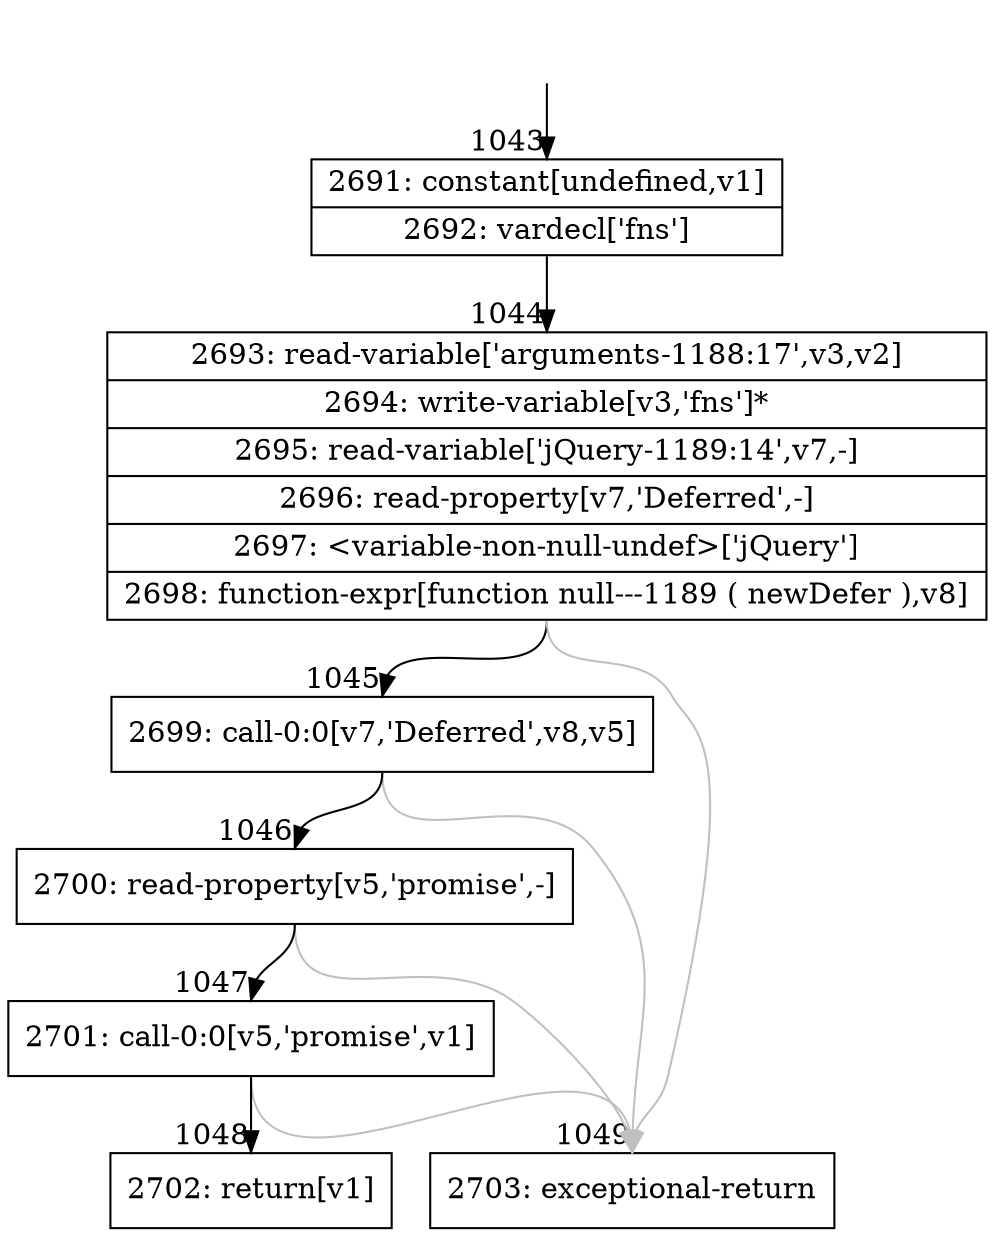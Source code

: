 digraph {
rankdir="TD"
BB_entry78[shape=none,label=""];
BB_entry78 -> BB1043 [tailport=s, headport=n, headlabel="    1043"]
BB1043 [shape=record label="{2691: constant[undefined,v1]|2692: vardecl['fns']}" ] 
BB1043 -> BB1044 [tailport=s, headport=n, headlabel="      1044"]
BB1044 [shape=record label="{2693: read-variable['arguments-1188:17',v3,v2]|2694: write-variable[v3,'fns']*|2695: read-variable['jQuery-1189:14',v7,-]|2696: read-property[v7,'Deferred',-]|2697: \<variable-non-null-undef\>['jQuery']|2698: function-expr[function null---1189 ( newDefer ),v8]}" ] 
BB1044 -> BB1045 [tailport=s, headport=n, headlabel="      1045"]
BB1044 -> BB1049 [tailport=s, headport=n, color=gray, headlabel="      1049"]
BB1045 [shape=record label="{2699: call-0:0[v7,'Deferred',v8,v5]}" ] 
BB1045 -> BB1046 [tailport=s, headport=n, headlabel="      1046"]
BB1045 -> BB1049 [tailport=s, headport=n, color=gray]
BB1046 [shape=record label="{2700: read-property[v5,'promise',-]}" ] 
BB1046 -> BB1047 [tailport=s, headport=n, headlabel="      1047"]
BB1046 -> BB1049 [tailport=s, headport=n, color=gray]
BB1047 [shape=record label="{2701: call-0:0[v5,'promise',v1]}" ] 
BB1047 -> BB1048 [tailport=s, headport=n, headlabel="      1048"]
BB1047 -> BB1049 [tailport=s, headport=n, color=gray]
BB1048 [shape=record label="{2702: return[v1]}" ] 
BB1049 [shape=record label="{2703: exceptional-return}" ] 
}
